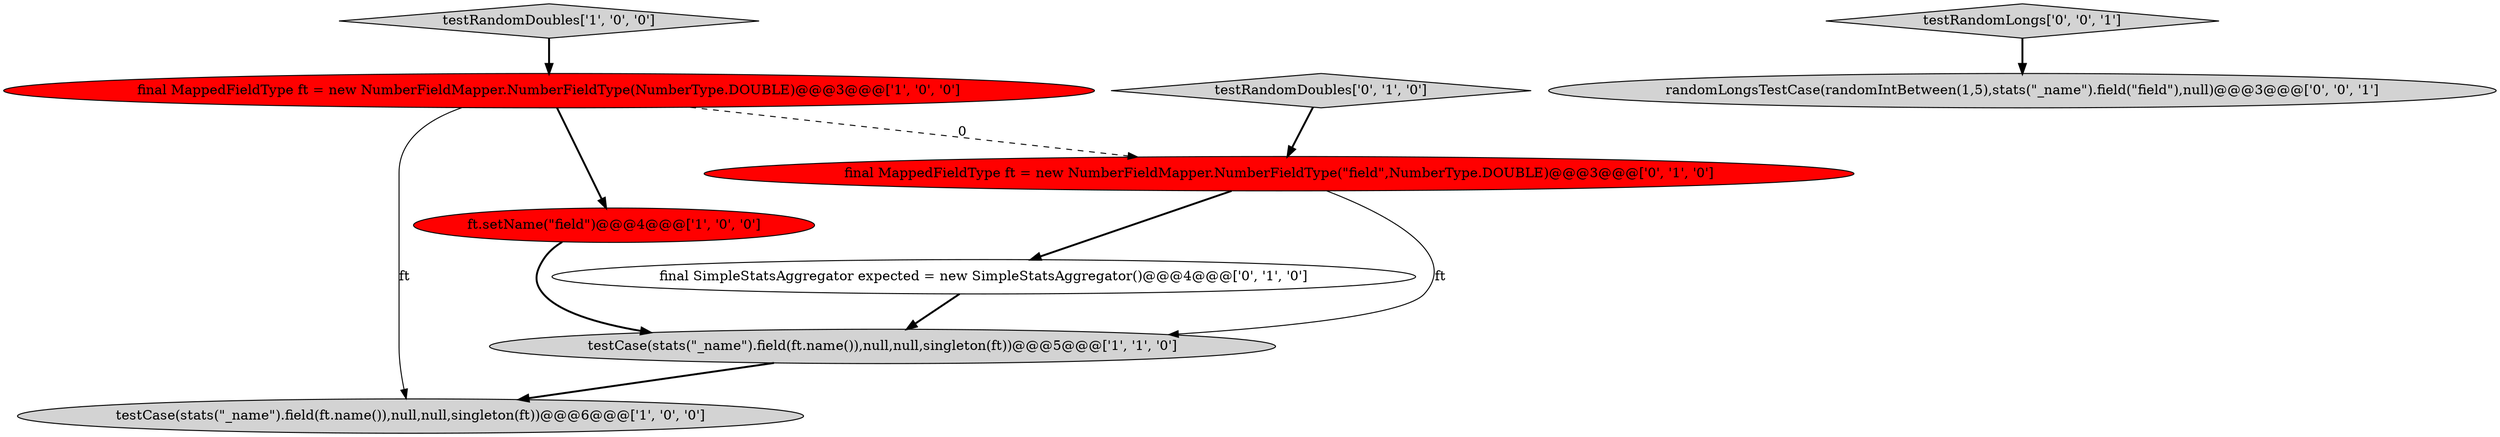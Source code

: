digraph {
4 [style = filled, label = "testRandomDoubles['1', '0', '0']", fillcolor = lightgray, shape = diamond image = "AAA0AAABBB1BBB"];
6 [style = filled, label = "final SimpleStatsAggregator expected = new SimpleStatsAggregator()@@@4@@@['0', '1', '0']", fillcolor = white, shape = ellipse image = "AAA0AAABBB2BBB"];
8 [style = filled, label = "randomLongsTestCase(randomIntBetween(1,5),stats(\"_name\").field(\"field\"),null)@@@3@@@['0', '0', '1']", fillcolor = lightgray, shape = ellipse image = "AAA0AAABBB3BBB"];
7 [style = filled, label = "testRandomDoubles['0', '1', '0']", fillcolor = lightgray, shape = diamond image = "AAA0AAABBB2BBB"];
3 [style = filled, label = "ft.setName(\"field\")@@@4@@@['1', '0', '0']", fillcolor = red, shape = ellipse image = "AAA1AAABBB1BBB"];
0 [style = filled, label = "testCase(stats(\"_name\").field(ft.name()),null,null,singleton(ft))@@@5@@@['1', '1', '0']", fillcolor = lightgray, shape = ellipse image = "AAA0AAABBB1BBB"];
9 [style = filled, label = "testRandomLongs['0', '0', '1']", fillcolor = lightgray, shape = diamond image = "AAA0AAABBB3BBB"];
5 [style = filled, label = "final MappedFieldType ft = new NumberFieldMapper.NumberFieldType(\"field\",NumberType.DOUBLE)@@@3@@@['0', '1', '0']", fillcolor = red, shape = ellipse image = "AAA1AAABBB2BBB"];
1 [style = filled, label = "final MappedFieldType ft = new NumberFieldMapper.NumberFieldType(NumberType.DOUBLE)@@@3@@@['1', '0', '0']", fillcolor = red, shape = ellipse image = "AAA1AAABBB1BBB"];
2 [style = filled, label = "testCase(stats(\"_name\").field(ft.name()),null,null,singleton(ft))@@@6@@@['1', '0', '0']", fillcolor = lightgray, shape = ellipse image = "AAA0AAABBB1BBB"];
1->3 [style = bold, label=""];
4->1 [style = bold, label=""];
7->5 [style = bold, label=""];
6->0 [style = bold, label=""];
1->5 [style = dashed, label="0"];
5->6 [style = bold, label=""];
9->8 [style = bold, label=""];
1->2 [style = solid, label="ft"];
5->0 [style = solid, label="ft"];
3->0 [style = bold, label=""];
0->2 [style = bold, label=""];
}

